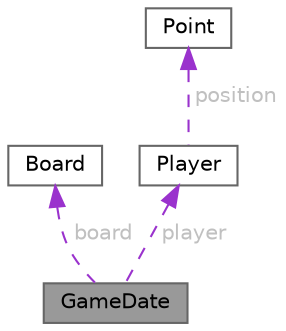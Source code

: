 digraph "GameDate"
{
 // LATEX_PDF_SIZE
  bgcolor="transparent";
  edge [fontname=Helvetica,fontsize=10,labelfontname=Helvetica,labelfontsize=10];
  node [fontname=Helvetica,fontsize=10,shape=box,height=0.2,width=0.4];
  Node1 [id="Node000001",label="GameDate",height=0.2,width=0.4,color="gray40", fillcolor="grey60", style="filled", fontcolor="black",tooltip="ゲームの状態"];
  Node2 -> Node1 [id="edge4_Node000001_Node000002",dir="back",color="darkorchid3",style="dashed",tooltip=" ",label=" board",fontcolor="grey" ];
  Node2 [id="Node000002",label="Board",height=0.2,width=0.4,color="gray40", fillcolor="white", style="filled",URL="$struct_board.html",tooltip="ゲームのボード情報"];
  Node3 -> Node1 [id="edge5_Node000001_Node000003",dir="back",color="darkorchid3",style="dashed",tooltip=" ",label=" player",fontcolor="grey" ];
  Node3 [id="Node000003",label="Player",height=0.2,width=0.4,color="gray40", fillcolor="white", style="filled",URL="$struct_player.html",tooltip="プレイヤー情報"];
  Node4 -> Node3 [id="edge6_Node000003_Node000004",dir="back",color="darkorchid3",style="dashed",tooltip=" ",label=" position",fontcolor="grey" ];
  Node4 [id="Node000004",label="Point",height=0.2,width=0.4,color="gray40", fillcolor="white", style="filled",URL="$struct_point.html",tooltip="座標表示"];
}
